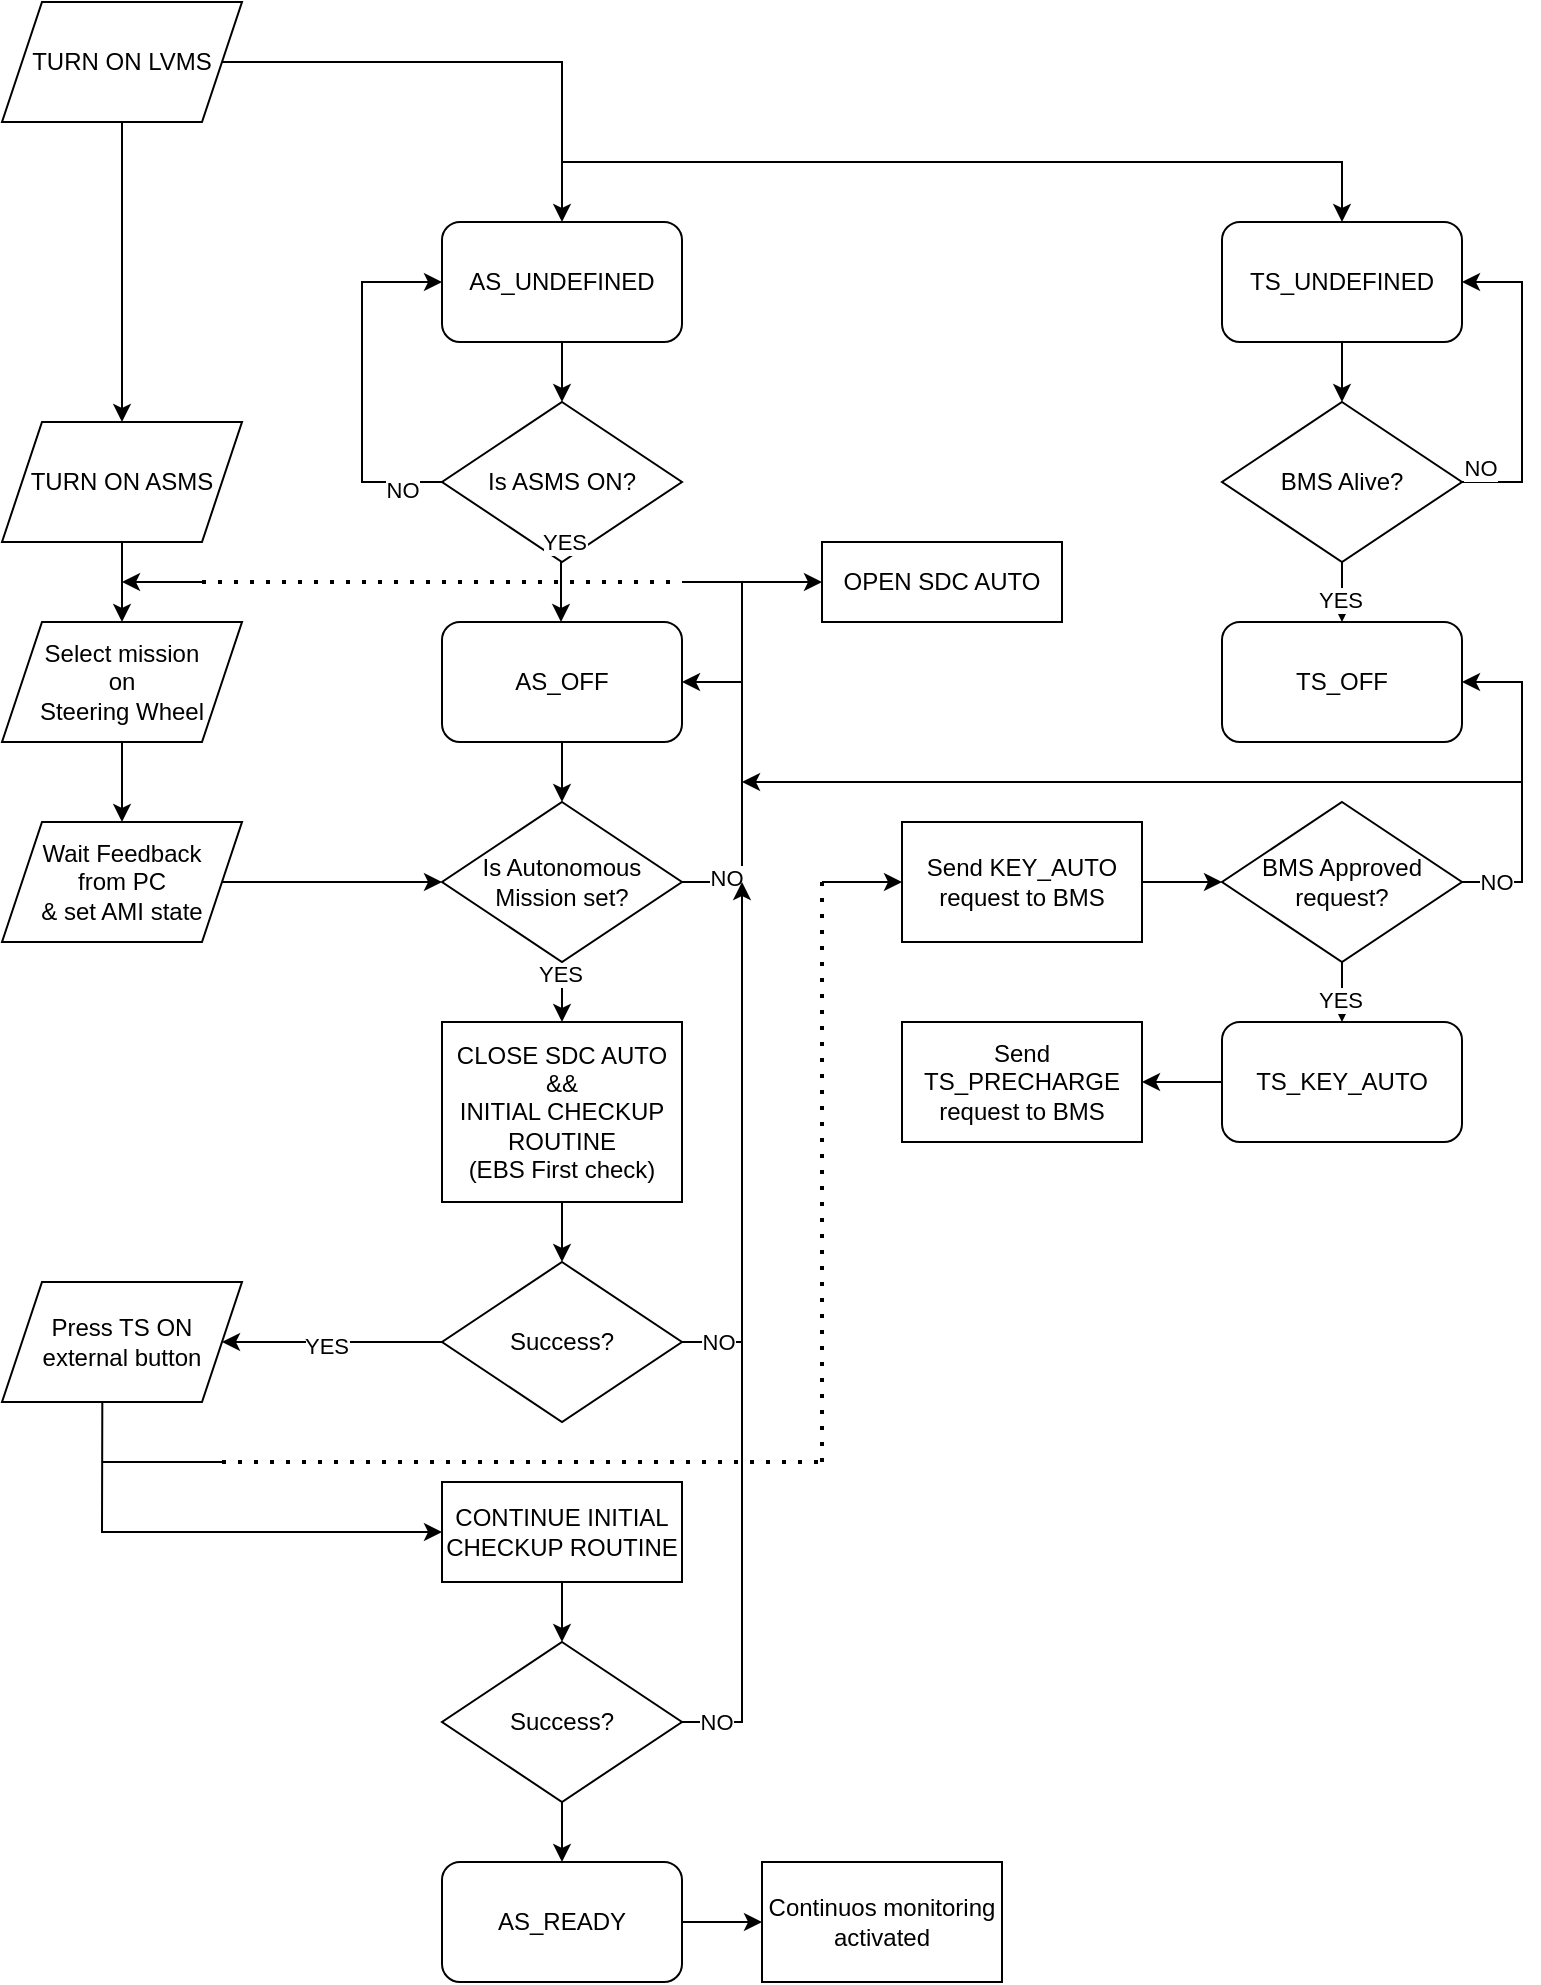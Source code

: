 <mxfile version="21.5.2" type="github">
  <diagram id="wFE0QG_FPsp0jaGvCLVb" name="Page-1">
    <mxGraphModel dx="1293" dy="712" grid="1" gridSize="10" guides="1" tooltips="1" connect="1" arrows="1" fold="1" page="1" pageScale="1" pageWidth="850" pageHeight="1100" math="0" shadow="0">
      <root>
        <mxCell id="0" />
        <mxCell id="1" parent="0" />
        <mxCell id="HtQzeRCKGmPrhKEDWQ4s-1" value="AS_UNDEFINED" style="rounded=1;whiteSpace=wrap;html=1;" vertex="1" parent="1">
          <mxGeometry x="250" y="130" width="120" height="60" as="geometry" />
        </mxCell>
        <mxCell id="HtQzeRCKGmPrhKEDWQ4s-5" value="TS_UNDEFINED" style="rounded=1;whiteSpace=wrap;html=1;" vertex="1" parent="1">
          <mxGeometry x="640" y="130" width="120" height="60" as="geometry" />
        </mxCell>
        <mxCell id="HtQzeRCKGmPrhKEDWQ4s-6" value="" style="endArrow=classic;html=1;rounded=0;entryX=0.5;entryY=0;entryDx=0;entryDy=0;" edge="1" parent="1" target="HtQzeRCKGmPrhKEDWQ4s-5">
          <mxGeometry width="50" height="50" relative="1" as="geometry">
            <mxPoint x="310" y="100" as="sourcePoint" />
            <mxPoint x="580" y="290" as="targetPoint" />
            <Array as="points">
              <mxPoint x="700" y="100" />
            </Array>
          </mxGeometry>
        </mxCell>
        <mxCell id="HtQzeRCKGmPrhKEDWQ4s-42" value="" style="edgeStyle=orthogonalEdgeStyle;rounded=0;orthogonalLoop=1;jettySize=auto;html=1;" edge="1" parent="1" source="HtQzeRCKGmPrhKEDWQ4s-8" target="HtQzeRCKGmPrhKEDWQ4s-1">
          <mxGeometry relative="1" as="geometry" />
        </mxCell>
        <mxCell id="HtQzeRCKGmPrhKEDWQ4s-46" value="" style="edgeStyle=orthogonalEdgeStyle;rounded=0;orthogonalLoop=1;jettySize=auto;html=1;" edge="1" parent="1" source="HtQzeRCKGmPrhKEDWQ4s-8" target="HtQzeRCKGmPrhKEDWQ4s-45">
          <mxGeometry relative="1" as="geometry" />
        </mxCell>
        <mxCell id="HtQzeRCKGmPrhKEDWQ4s-8" value="TURN ON LVMS" style="shape=parallelogram;perimeter=parallelogramPerimeter;whiteSpace=wrap;html=1;fixedSize=1;" vertex="1" parent="1">
          <mxGeometry x="30" y="20" width="120" height="60" as="geometry" />
        </mxCell>
        <mxCell id="HtQzeRCKGmPrhKEDWQ4s-36" value="" style="edgeStyle=orthogonalEdgeStyle;rounded=0;orthogonalLoop=1;jettySize=auto;html=1;" edge="1" parent="1" source="HtQzeRCKGmPrhKEDWQ4s-12" target="HtQzeRCKGmPrhKEDWQ4s-19">
          <mxGeometry relative="1" as="geometry" />
        </mxCell>
        <mxCell id="HtQzeRCKGmPrhKEDWQ4s-37" value="YES" style="edgeLabel;html=1;align=center;verticalAlign=middle;resizable=0;points=[];" vertex="1" connectable="0" parent="HtQzeRCKGmPrhKEDWQ4s-36">
          <mxGeometry x="0.54" y="-1" relative="1" as="geometry">
            <mxPoint as="offset" />
          </mxGeometry>
        </mxCell>
        <mxCell id="HtQzeRCKGmPrhKEDWQ4s-12" value="BMS Alive?" style="rhombus;whiteSpace=wrap;html=1;" vertex="1" parent="1">
          <mxGeometry x="640" y="220" width="120" height="80" as="geometry" />
        </mxCell>
        <mxCell id="HtQzeRCKGmPrhKEDWQ4s-14" value="" style="endArrow=classic;html=1;rounded=0;exitX=1;exitY=0.5;exitDx=0;exitDy=0;entryX=1;entryY=0.5;entryDx=0;entryDy=0;" edge="1" parent="1" source="HtQzeRCKGmPrhKEDWQ4s-12" target="HtQzeRCKGmPrhKEDWQ4s-5">
          <mxGeometry width="50" height="50" relative="1" as="geometry">
            <mxPoint x="620" y="340" as="sourcePoint" />
            <mxPoint x="810" y="90" as="targetPoint" />
            <Array as="points">
              <mxPoint x="790" y="260" />
              <mxPoint x="790" y="160" />
            </Array>
          </mxGeometry>
        </mxCell>
        <mxCell id="HtQzeRCKGmPrhKEDWQ4s-15" value="NO" style="edgeLabel;html=1;align=center;verticalAlign=middle;resizable=0;points=[];" vertex="1" connectable="0" parent="HtQzeRCKGmPrhKEDWQ4s-14">
          <mxGeometry x="-0.526" y="1" relative="1" as="geometry">
            <mxPoint x="-20" y="1" as="offset" />
          </mxGeometry>
        </mxCell>
        <mxCell id="HtQzeRCKGmPrhKEDWQ4s-18" value="" style="endArrow=classic;html=1;rounded=0;exitX=0.5;exitY=1;exitDx=0;exitDy=0;entryX=0.5;entryY=0;entryDx=0;entryDy=0;" edge="1" parent="1" source="HtQzeRCKGmPrhKEDWQ4s-5" target="HtQzeRCKGmPrhKEDWQ4s-12">
          <mxGeometry width="50" height="50" relative="1" as="geometry">
            <mxPoint x="660" y="390" as="sourcePoint" />
            <mxPoint x="700" y="140" as="targetPoint" />
          </mxGeometry>
        </mxCell>
        <mxCell id="HtQzeRCKGmPrhKEDWQ4s-19" value="TS_OFF" style="rounded=1;whiteSpace=wrap;html=1;" vertex="1" parent="1">
          <mxGeometry x="640" y="330" width="120" height="60" as="geometry" />
        </mxCell>
        <mxCell id="HtQzeRCKGmPrhKEDWQ4s-20" value="Is ASMS ON?" style="rhombus;whiteSpace=wrap;html=1;" vertex="1" parent="1">
          <mxGeometry x="250" y="220" width="120" height="80" as="geometry" />
        </mxCell>
        <mxCell id="HtQzeRCKGmPrhKEDWQ4s-21" value="" style="endArrow=classic;html=1;rounded=0;exitX=0.5;exitY=1;exitDx=0;exitDy=0;entryX=0.5;entryY=0;entryDx=0;entryDy=0;" edge="1" parent="1" source="HtQzeRCKGmPrhKEDWQ4s-1" target="HtQzeRCKGmPrhKEDWQ4s-20">
          <mxGeometry width="50" height="50" relative="1" as="geometry">
            <mxPoint x="570" y="390" as="sourcePoint" />
            <mxPoint x="620" y="340" as="targetPoint" />
          </mxGeometry>
        </mxCell>
        <mxCell id="HtQzeRCKGmPrhKEDWQ4s-22" value="" style="endArrow=classic;html=1;rounded=0;exitX=0;exitY=0.5;exitDx=0;exitDy=0;entryX=0;entryY=0.5;entryDx=0;entryDy=0;" edge="1" parent="1" source="HtQzeRCKGmPrhKEDWQ4s-20" target="HtQzeRCKGmPrhKEDWQ4s-1">
          <mxGeometry width="50" height="50" relative="1" as="geometry">
            <mxPoint x="570" y="390" as="sourcePoint" />
            <mxPoint x="210" y="160" as="targetPoint" />
            <Array as="points">
              <mxPoint x="210" y="260" />
              <mxPoint x="210" y="160" />
            </Array>
          </mxGeometry>
        </mxCell>
        <mxCell id="HtQzeRCKGmPrhKEDWQ4s-23" value="NO" style="edgeLabel;html=1;align=center;verticalAlign=middle;resizable=0;points=[];" vertex="1" connectable="0" parent="HtQzeRCKGmPrhKEDWQ4s-22">
          <mxGeometry x="-0.771" y="4" relative="1" as="geometry">
            <mxPoint as="offset" />
          </mxGeometry>
        </mxCell>
        <mxCell id="HtQzeRCKGmPrhKEDWQ4s-34" value="" style="endArrow=classic;html=1;rounded=0;exitX=0.5;exitY=1;exitDx=0;exitDy=0;entryX=0.5;entryY=0;entryDx=0;entryDy=0;" edge="1" parent="1">
          <mxGeometry width="50" height="50" relative="1" as="geometry">
            <mxPoint x="309.5" y="300" as="sourcePoint" />
            <mxPoint x="309.5" y="330" as="targetPoint" />
          </mxGeometry>
        </mxCell>
        <mxCell id="HtQzeRCKGmPrhKEDWQ4s-40" value="YES" style="edgeLabel;html=1;align=center;verticalAlign=middle;resizable=0;points=[];" vertex="1" connectable="0" parent="HtQzeRCKGmPrhKEDWQ4s-34">
          <mxGeometry x="-0.254" y="1" relative="1" as="geometry">
            <mxPoint y="-21" as="offset" />
          </mxGeometry>
        </mxCell>
        <mxCell id="HtQzeRCKGmPrhKEDWQ4s-51" value="" style="edgeStyle=orthogonalEdgeStyle;rounded=0;orthogonalLoop=1;jettySize=auto;html=1;" edge="1" parent="1" source="HtQzeRCKGmPrhKEDWQ4s-38" target="HtQzeRCKGmPrhKEDWQ4s-50">
          <mxGeometry relative="1" as="geometry" />
        </mxCell>
        <mxCell id="HtQzeRCKGmPrhKEDWQ4s-38" value="AS_OFF" style="rounded=1;whiteSpace=wrap;html=1;" vertex="1" parent="1">
          <mxGeometry x="250" y="330" width="120" height="60" as="geometry" />
        </mxCell>
        <mxCell id="HtQzeRCKGmPrhKEDWQ4s-49" value="" style="edgeStyle=orthogonalEdgeStyle;rounded=0;orthogonalLoop=1;jettySize=auto;html=1;" edge="1" parent="1" source="HtQzeRCKGmPrhKEDWQ4s-41" target="HtQzeRCKGmPrhKEDWQ4s-48">
          <mxGeometry relative="1" as="geometry" />
        </mxCell>
        <mxCell id="HtQzeRCKGmPrhKEDWQ4s-41" value="Select mission&lt;br&gt;on&lt;br&gt;Steering Wheel" style="shape=parallelogram;perimeter=parallelogramPerimeter;whiteSpace=wrap;html=1;fixedSize=1;" vertex="1" parent="1">
          <mxGeometry x="30" y="330" width="120" height="60" as="geometry" />
        </mxCell>
        <mxCell id="HtQzeRCKGmPrhKEDWQ4s-47" value="" style="edgeStyle=orthogonalEdgeStyle;rounded=0;orthogonalLoop=1;jettySize=auto;html=1;" edge="1" parent="1" source="HtQzeRCKGmPrhKEDWQ4s-45" target="HtQzeRCKGmPrhKEDWQ4s-41">
          <mxGeometry relative="1" as="geometry" />
        </mxCell>
        <mxCell id="HtQzeRCKGmPrhKEDWQ4s-45" value="TURN ON ASMS" style="shape=parallelogram;perimeter=parallelogramPerimeter;whiteSpace=wrap;html=1;fixedSize=1;" vertex="1" parent="1">
          <mxGeometry x="30" y="230" width="120" height="60" as="geometry" />
        </mxCell>
        <mxCell id="HtQzeRCKGmPrhKEDWQ4s-52" value="" style="edgeStyle=orthogonalEdgeStyle;rounded=0;orthogonalLoop=1;jettySize=auto;html=1;entryX=0;entryY=0.5;entryDx=0;entryDy=0;" edge="1" parent="1" source="HtQzeRCKGmPrhKEDWQ4s-48" target="HtQzeRCKGmPrhKEDWQ4s-50">
          <mxGeometry relative="1" as="geometry">
            <Array as="points">
              <mxPoint x="220" y="460" />
              <mxPoint x="220" y="460" />
            </Array>
          </mxGeometry>
        </mxCell>
        <mxCell id="HtQzeRCKGmPrhKEDWQ4s-48" value="Wait Feedback&lt;br&gt;from PC&lt;br&gt;&amp;amp; set AMI state" style="shape=parallelogram;perimeter=parallelogramPerimeter;whiteSpace=wrap;html=1;fixedSize=1;" vertex="1" parent="1">
          <mxGeometry x="30" y="430" width="120" height="60" as="geometry" />
        </mxCell>
        <mxCell id="HtQzeRCKGmPrhKEDWQ4s-57" value="" style="edgeStyle=orthogonalEdgeStyle;rounded=0;orthogonalLoop=1;jettySize=auto;html=1;" edge="1" parent="1" source="HtQzeRCKGmPrhKEDWQ4s-50" target="HtQzeRCKGmPrhKEDWQ4s-55">
          <mxGeometry relative="1" as="geometry" />
        </mxCell>
        <mxCell id="HtQzeRCKGmPrhKEDWQ4s-58" value="YES" style="edgeLabel;html=1;align=center;verticalAlign=middle;resizable=0;points=[];" vertex="1" connectable="0" parent="HtQzeRCKGmPrhKEDWQ4s-57">
          <mxGeometry x="-0.775" y="-1" relative="1" as="geometry">
            <mxPoint as="offset" />
          </mxGeometry>
        </mxCell>
        <mxCell id="HtQzeRCKGmPrhKEDWQ4s-50" value="Is Autonomous Mission set?" style="rhombus;whiteSpace=wrap;html=1;" vertex="1" parent="1">
          <mxGeometry x="250" y="420" width="120" height="80" as="geometry" />
        </mxCell>
        <mxCell id="HtQzeRCKGmPrhKEDWQ4s-53" value="" style="endArrow=classic;html=1;rounded=0;exitX=1;exitY=0.5;exitDx=0;exitDy=0;" edge="1" parent="1" source="HtQzeRCKGmPrhKEDWQ4s-50">
          <mxGeometry width="50" height="50" relative="1" as="geometry">
            <mxPoint x="400" y="360" as="sourcePoint" />
            <mxPoint x="370" y="360" as="targetPoint" />
            <Array as="points">
              <mxPoint x="400" y="460" />
              <mxPoint x="400" y="410" />
              <mxPoint x="400" y="360" />
            </Array>
          </mxGeometry>
        </mxCell>
        <mxCell id="HtQzeRCKGmPrhKEDWQ4s-54" value="NO" style="edgeLabel;html=1;align=center;verticalAlign=middle;resizable=0;points=[];" vertex="1" connectable="0" parent="HtQzeRCKGmPrhKEDWQ4s-53">
          <mxGeometry x="-0.73" y="2" relative="1" as="geometry">
            <mxPoint as="offset" />
          </mxGeometry>
        </mxCell>
        <mxCell id="HtQzeRCKGmPrhKEDWQ4s-65" value="" style="edgeStyle=orthogonalEdgeStyle;rounded=0;orthogonalLoop=1;jettySize=auto;html=1;" edge="1" parent="1" source="HtQzeRCKGmPrhKEDWQ4s-55" target="HtQzeRCKGmPrhKEDWQ4s-61">
          <mxGeometry relative="1" as="geometry" />
        </mxCell>
        <mxCell id="HtQzeRCKGmPrhKEDWQ4s-55" value="CLOSE SDC AUTO&lt;br&gt;&amp;amp;&amp;amp;&lt;br&gt;INITIAL CHECKUP ROUTINE&lt;br&gt;(EBS First check)" style="rounded=0;whiteSpace=wrap;html=1;" vertex="1" parent="1">
          <mxGeometry x="250" y="530" width="120" height="90" as="geometry" />
        </mxCell>
        <mxCell id="HtQzeRCKGmPrhKEDWQ4s-59" value="Press TS ON&lt;br&gt;external button" style="shape=parallelogram;perimeter=parallelogramPerimeter;whiteSpace=wrap;html=1;fixedSize=1;" vertex="1" parent="1">
          <mxGeometry x="30" y="660" width="120" height="60" as="geometry" />
        </mxCell>
        <mxCell id="HtQzeRCKGmPrhKEDWQ4s-61" value="Success?" style="rhombus;whiteSpace=wrap;html=1;" vertex="1" parent="1">
          <mxGeometry x="250" y="650" width="120" height="80" as="geometry" />
        </mxCell>
        <mxCell id="HtQzeRCKGmPrhKEDWQ4s-67" value="" style="endArrow=classic;html=1;rounded=0;exitX=1;exitY=0.5;exitDx=0;exitDy=0;" edge="1" parent="1" source="HtQzeRCKGmPrhKEDWQ4s-61">
          <mxGeometry width="50" height="50" relative="1" as="geometry">
            <mxPoint x="400" y="610" as="sourcePoint" />
            <mxPoint x="400" y="460" as="targetPoint" />
            <Array as="points">
              <mxPoint x="400" y="690" />
            </Array>
          </mxGeometry>
        </mxCell>
        <mxCell id="HtQzeRCKGmPrhKEDWQ4s-68" value="NO" style="edgeLabel;html=1;align=center;verticalAlign=middle;resizable=0;points=[];" vertex="1" connectable="0" parent="HtQzeRCKGmPrhKEDWQ4s-67">
          <mxGeometry x="-0.866" relative="1" as="geometry">
            <mxPoint as="offset" />
          </mxGeometry>
        </mxCell>
        <mxCell id="HtQzeRCKGmPrhKEDWQ4s-71" value="" style="endArrow=none;html=1;rounded=0;" edge="1" parent="1">
          <mxGeometry width="50" height="50" relative="1" as="geometry">
            <mxPoint x="400" y="360" as="sourcePoint" />
            <mxPoint x="370" y="310" as="targetPoint" />
            <Array as="points">
              <mxPoint x="400" y="310" />
            </Array>
          </mxGeometry>
        </mxCell>
        <mxCell id="HtQzeRCKGmPrhKEDWQ4s-72" value="" style="endArrow=none;dashed=1;html=1;dashPattern=1 3;strokeWidth=2;rounded=0;" edge="1" parent="1">
          <mxGeometry width="50" height="50" relative="1" as="geometry">
            <mxPoint x="130" y="310" as="sourcePoint" />
            <mxPoint x="370" y="310" as="targetPoint" />
          </mxGeometry>
        </mxCell>
        <mxCell id="HtQzeRCKGmPrhKEDWQ4s-73" value="" style="endArrow=classic;html=1;rounded=0;" edge="1" parent="1">
          <mxGeometry width="50" height="50" relative="1" as="geometry">
            <mxPoint x="130" y="310" as="sourcePoint" />
            <mxPoint x="90" y="310" as="targetPoint" />
          </mxGeometry>
        </mxCell>
        <mxCell id="HtQzeRCKGmPrhKEDWQ4s-74" value="" style="endArrow=classic;html=1;rounded=0;exitX=0;exitY=0.5;exitDx=0;exitDy=0;entryX=1;entryY=0.5;entryDx=0;entryDy=0;" edge="1" parent="1" source="HtQzeRCKGmPrhKEDWQ4s-61" target="HtQzeRCKGmPrhKEDWQ4s-59">
          <mxGeometry width="50" height="50" relative="1" as="geometry">
            <mxPoint x="400" y="610" as="sourcePoint" />
            <mxPoint x="450" y="560" as="targetPoint" />
          </mxGeometry>
        </mxCell>
        <mxCell id="HtQzeRCKGmPrhKEDWQ4s-75" value="YES" style="edgeLabel;html=1;align=center;verticalAlign=middle;resizable=0;points=[];" vertex="1" connectable="0" parent="HtQzeRCKGmPrhKEDWQ4s-74">
          <mxGeometry x="0.065" y="2" relative="1" as="geometry">
            <mxPoint as="offset" />
          </mxGeometry>
        </mxCell>
        <mxCell id="HtQzeRCKGmPrhKEDWQ4s-79" value="" style="edgeStyle=orthogonalEdgeStyle;rounded=0;orthogonalLoop=1;jettySize=auto;html=1;" edge="1" parent="1" source="HtQzeRCKGmPrhKEDWQ4s-76" target="HtQzeRCKGmPrhKEDWQ4s-78">
          <mxGeometry relative="1" as="geometry" />
        </mxCell>
        <mxCell id="HtQzeRCKGmPrhKEDWQ4s-76" value="CONTINUE INITIAL CHECKUP ROUTINE" style="rounded=0;whiteSpace=wrap;html=1;" vertex="1" parent="1">
          <mxGeometry x="250" y="760" width="120" height="50" as="geometry" />
        </mxCell>
        <mxCell id="HtQzeRCKGmPrhKEDWQ4s-77" value="" style="endArrow=classic;html=1;rounded=0;exitX=0.418;exitY=1.008;exitDx=0;exitDy=0;exitPerimeter=0;entryX=0;entryY=0.5;entryDx=0;entryDy=0;" edge="1" parent="1" source="HtQzeRCKGmPrhKEDWQ4s-59" target="HtQzeRCKGmPrhKEDWQ4s-76">
          <mxGeometry width="50" height="50" relative="1" as="geometry">
            <mxPoint x="400" y="680" as="sourcePoint" />
            <mxPoint x="450" y="630" as="targetPoint" />
            <Array as="points">
              <mxPoint x="80" y="785" />
            </Array>
          </mxGeometry>
        </mxCell>
        <mxCell id="HtQzeRCKGmPrhKEDWQ4s-78" value="Success?" style="rhombus;whiteSpace=wrap;html=1;" vertex="1" parent="1">
          <mxGeometry x="250" y="840" width="120" height="80" as="geometry" />
        </mxCell>
        <mxCell id="HtQzeRCKGmPrhKEDWQ4s-80" value="" style="endArrow=none;html=1;rounded=0;exitX=1;exitY=0.5;exitDx=0;exitDy=0;" edge="1" parent="1" source="HtQzeRCKGmPrhKEDWQ4s-78">
          <mxGeometry width="50" height="50" relative="1" as="geometry">
            <mxPoint x="400" y="790" as="sourcePoint" />
            <mxPoint x="400" y="690" as="targetPoint" />
            <Array as="points">
              <mxPoint x="400" y="880" />
            </Array>
          </mxGeometry>
        </mxCell>
        <mxCell id="HtQzeRCKGmPrhKEDWQ4s-81" value="NO" style="edgeLabel;html=1;align=center;verticalAlign=middle;resizable=0;points=[];" vertex="1" connectable="0" parent="HtQzeRCKGmPrhKEDWQ4s-80">
          <mxGeometry x="-0.851" relative="1" as="geometry">
            <mxPoint as="offset" />
          </mxGeometry>
        </mxCell>
        <mxCell id="HtQzeRCKGmPrhKEDWQ4s-83" value="" style="endArrow=classic;html=1;rounded=0;" edge="1" parent="1">
          <mxGeometry width="50" height="50" relative="1" as="geometry">
            <mxPoint x="400" y="310" as="sourcePoint" />
            <mxPoint x="440" y="310" as="targetPoint" />
          </mxGeometry>
        </mxCell>
        <mxCell id="HtQzeRCKGmPrhKEDWQ4s-84" value="OPEN SDC AUTO" style="rounded=0;whiteSpace=wrap;html=1;" vertex="1" parent="1">
          <mxGeometry x="440" y="290" width="120" height="40" as="geometry" />
        </mxCell>
        <mxCell id="HtQzeRCKGmPrhKEDWQ4s-85" value="" style="endArrow=classic;html=1;rounded=0;exitX=0.5;exitY=1;exitDx=0;exitDy=0;" edge="1" parent="1" source="HtQzeRCKGmPrhKEDWQ4s-78">
          <mxGeometry width="50" height="50" relative="1" as="geometry">
            <mxPoint x="400" y="870" as="sourcePoint" />
            <mxPoint x="310" y="950" as="targetPoint" />
          </mxGeometry>
        </mxCell>
        <mxCell id="HtQzeRCKGmPrhKEDWQ4s-86" value="AS_READY" style="rounded=1;whiteSpace=wrap;html=1;" vertex="1" parent="1">
          <mxGeometry x="250" y="950" width="120" height="60" as="geometry" />
        </mxCell>
        <mxCell id="HtQzeRCKGmPrhKEDWQ4s-87" value="" style="endArrow=none;html=1;rounded=0;" edge="1" parent="1">
          <mxGeometry width="50" height="50" relative="1" as="geometry">
            <mxPoint x="80" y="750" as="sourcePoint" />
            <mxPoint x="140" y="750" as="targetPoint" />
          </mxGeometry>
        </mxCell>
        <mxCell id="HtQzeRCKGmPrhKEDWQ4s-88" value="" style="endArrow=none;dashed=1;html=1;dashPattern=1 3;strokeWidth=2;rounded=0;" edge="1" parent="1">
          <mxGeometry width="50" height="50" relative="1" as="geometry">
            <mxPoint x="140" y="750" as="sourcePoint" />
            <mxPoint x="440" y="750" as="targetPoint" />
          </mxGeometry>
        </mxCell>
        <mxCell id="HtQzeRCKGmPrhKEDWQ4s-93" value="" style="endArrow=none;dashed=1;html=1;dashPattern=1 3;strokeWidth=2;rounded=0;" edge="1" parent="1">
          <mxGeometry width="50" height="50" relative="1" as="geometry">
            <mxPoint x="440" y="750" as="sourcePoint" />
            <mxPoint x="440" y="460" as="targetPoint" />
          </mxGeometry>
        </mxCell>
        <mxCell id="HtQzeRCKGmPrhKEDWQ4s-95" value="BMS Approved request?" style="rhombus;whiteSpace=wrap;html=1;" vertex="1" parent="1">
          <mxGeometry x="640" y="420" width="120" height="80" as="geometry" />
        </mxCell>
        <mxCell id="HtQzeRCKGmPrhKEDWQ4s-99" value="" style="edgeStyle=orthogonalEdgeStyle;rounded=0;orthogonalLoop=1;jettySize=auto;html=1;exitX=0.5;exitY=1;exitDx=0;exitDy=0;" edge="1" parent="1" target="HtQzeRCKGmPrhKEDWQ4s-101" source="HtQzeRCKGmPrhKEDWQ4s-95">
          <mxGeometry relative="1" as="geometry">
            <mxPoint x="700" y="590" as="sourcePoint" />
          </mxGeometry>
        </mxCell>
        <mxCell id="HtQzeRCKGmPrhKEDWQ4s-100" value="YES" style="edgeLabel;html=1;align=center;verticalAlign=middle;resizable=0;points=[];" vertex="1" connectable="0" parent="HtQzeRCKGmPrhKEDWQ4s-99">
          <mxGeometry x="0.54" y="-1" relative="1" as="geometry">
            <mxPoint as="offset" />
          </mxGeometry>
        </mxCell>
        <mxCell id="HtQzeRCKGmPrhKEDWQ4s-116" value="" style="edgeStyle=orthogonalEdgeStyle;rounded=0;orthogonalLoop=1;jettySize=auto;html=1;" edge="1" parent="1" source="HtQzeRCKGmPrhKEDWQ4s-101" target="HtQzeRCKGmPrhKEDWQ4s-112">
          <mxGeometry relative="1" as="geometry" />
        </mxCell>
        <mxCell id="HtQzeRCKGmPrhKEDWQ4s-101" value="TS_KEY_AUTO" style="rounded=1;whiteSpace=wrap;html=1;" vertex="1" parent="1">
          <mxGeometry x="640" y="530" width="120" height="60" as="geometry" />
        </mxCell>
        <mxCell id="HtQzeRCKGmPrhKEDWQ4s-109" value="" style="endArrow=classic;html=1;rounded=0;exitX=1;exitY=0.5;exitDx=0;exitDy=0;entryX=0;entryY=0.5;entryDx=0;entryDy=0;" edge="1" parent="1" source="HtQzeRCKGmPrhKEDWQ4s-86" target="HtQzeRCKGmPrhKEDWQ4s-110">
          <mxGeometry width="50" height="50" relative="1" as="geometry">
            <mxPoint x="400" y="850" as="sourcePoint" />
            <mxPoint x="400" y="980" as="targetPoint" />
          </mxGeometry>
        </mxCell>
        <mxCell id="HtQzeRCKGmPrhKEDWQ4s-110" value="Continuos monitoring activated" style="rounded=0;whiteSpace=wrap;html=1;" vertex="1" parent="1">
          <mxGeometry x="410" y="950" width="120" height="60" as="geometry" />
        </mxCell>
        <mxCell id="HtQzeRCKGmPrhKEDWQ4s-112" value="Send TS_PRECHARGE request to BMS" style="rounded=0;whiteSpace=wrap;html=1;" vertex="1" parent="1">
          <mxGeometry x="480" y="530" width="120" height="60" as="geometry" />
        </mxCell>
        <mxCell id="HtQzeRCKGmPrhKEDWQ4s-114" value="" style="endArrow=classic;html=1;rounded=0;entryX=0;entryY=0.5;entryDx=0;entryDy=0;" edge="1" parent="1" target="HtQzeRCKGmPrhKEDWQ4s-102">
          <mxGeometry width="50" height="50" relative="1" as="geometry">
            <mxPoint x="440" y="460" as="sourcePoint" />
            <mxPoint x="640" y="450" as="targetPoint" />
          </mxGeometry>
        </mxCell>
        <mxCell id="HtQzeRCKGmPrhKEDWQ4s-102" value="Send KEY_AUTO request to BMS" style="rounded=0;whiteSpace=wrap;html=1;" vertex="1" parent="1">
          <mxGeometry x="480" y="430" width="120" height="60" as="geometry" />
        </mxCell>
        <mxCell id="HtQzeRCKGmPrhKEDWQ4s-115" value="" style="endArrow=classic;html=1;rounded=0;exitX=1;exitY=0.5;exitDx=0;exitDy=0;entryX=0;entryY=0.5;entryDx=0;entryDy=0;" edge="1" parent="1" source="HtQzeRCKGmPrhKEDWQ4s-102" target="HtQzeRCKGmPrhKEDWQ4s-95">
          <mxGeometry width="50" height="50" relative="1" as="geometry">
            <mxPoint x="400" y="700" as="sourcePoint" />
            <mxPoint x="450" y="650" as="targetPoint" />
          </mxGeometry>
        </mxCell>
        <mxCell id="HtQzeRCKGmPrhKEDWQ4s-117" value="" style="endArrow=classic;html=1;rounded=0;exitX=1;exitY=0.5;exitDx=0;exitDy=0;entryX=1;entryY=0.5;entryDx=0;entryDy=0;" edge="1" parent="1" source="HtQzeRCKGmPrhKEDWQ4s-95" target="HtQzeRCKGmPrhKEDWQ4s-19">
          <mxGeometry width="50" height="50" relative="1" as="geometry">
            <mxPoint x="400" y="580" as="sourcePoint" />
            <mxPoint x="800" y="350" as="targetPoint" />
            <Array as="points">
              <mxPoint x="790" y="460" />
              <mxPoint x="790" y="360" />
            </Array>
          </mxGeometry>
        </mxCell>
        <mxCell id="HtQzeRCKGmPrhKEDWQ4s-118" value="NO" style="edgeLabel;html=1;align=center;verticalAlign=middle;resizable=0;points=[];" vertex="1" connectable="0" parent="HtQzeRCKGmPrhKEDWQ4s-117">
          <mxGeometry x="-0.795" relative="1" as="geometry">
            <mxPoint as="offset" />
          </mxGeometry>
        </mxCell>
        <mxCell id="HtQzeRCKGmPrhKEDWQ4s-120" value="" style="endArrow=classic;html=1;rounded=0;" edge="1" parent="1">
          <mxGeometry width="50" height="50" relative="1" as="geometry">
            <mxPoint x="790" y="410" as="sourcePoint" />
            <mxPoint x="400" y="410" as="targetPoint" />
          </mxGeometry>
        </mxCell>
      </root>
    </mxGraphModel>
  </diagram>
</mxfile>
